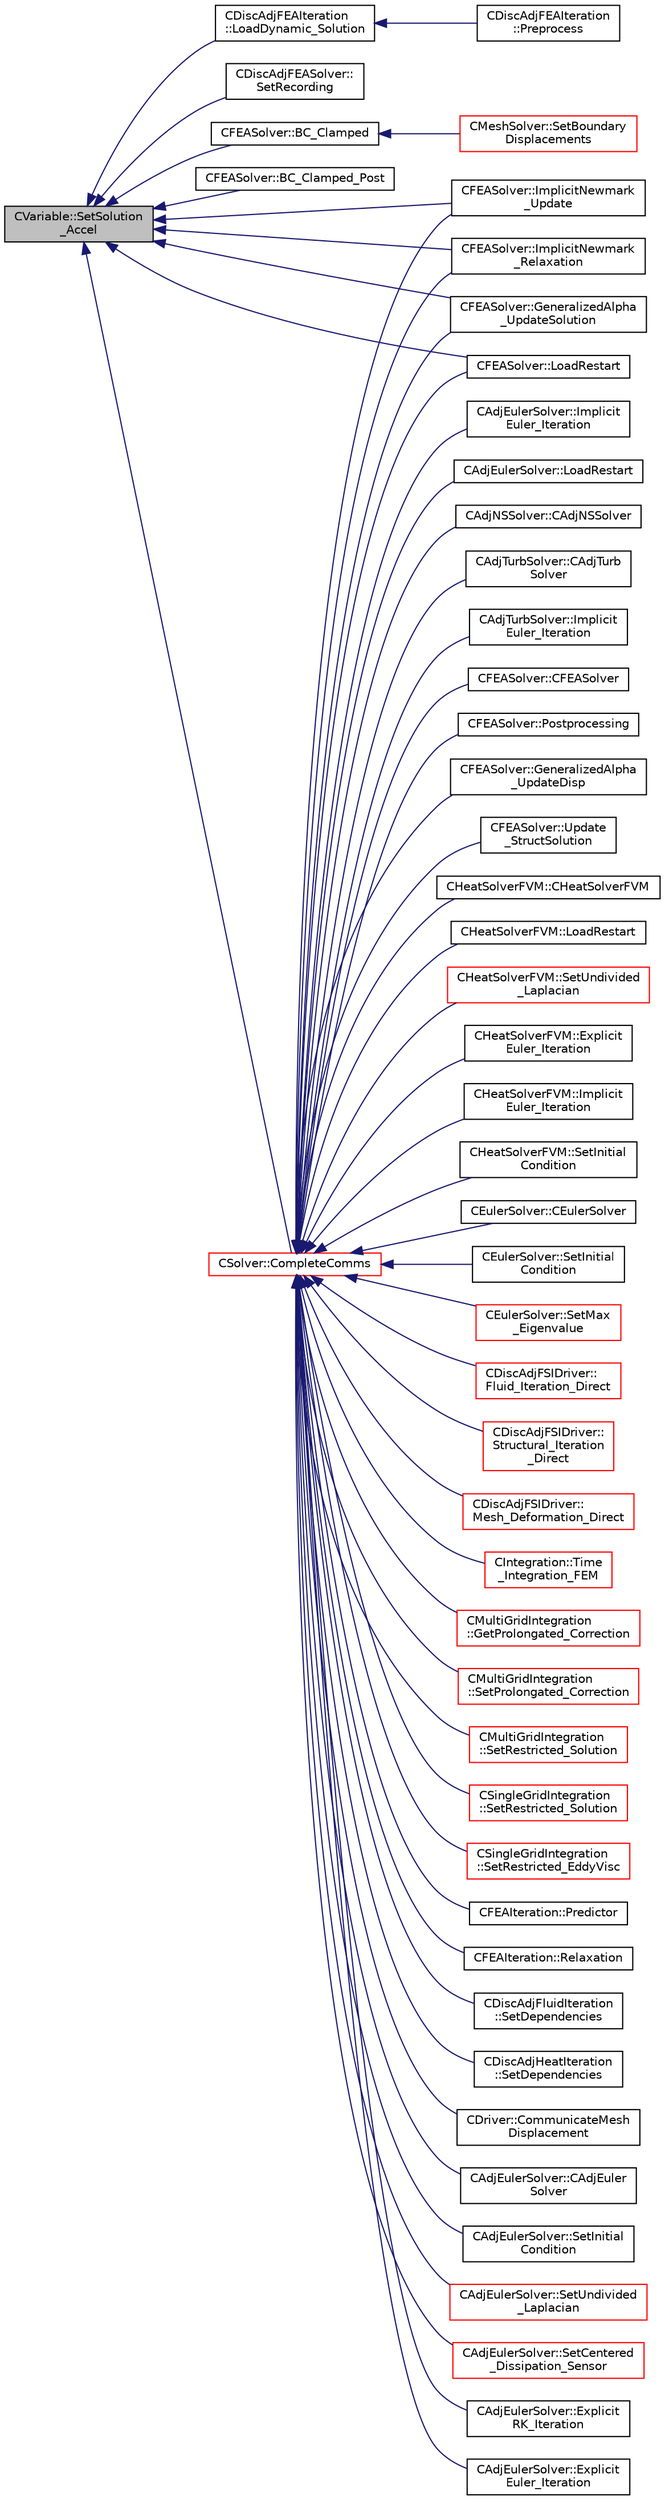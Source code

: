 digraph "CVariable::SetSolution_Accel"
{
  edge [fontname="Helvetica",fontsize="10",labelfontname="Helvetica",labelfontsize="10"];
  node [fontname="Helvetica",fontsize="10",shape=record];
  rankdir="LR";
  Node5953 [label="CVariable::SetSolution\l_Accel",height=0.2,width=0.4,color="black", fillcolor="grey75", style="filled", fontcolor="black"];
  Node5953 -> Node5954 [dir="back",color="midnightblue",fontsize="10",style="solid",fontname="Helvetica"];
  Node5954 [label="CDiscAdjFEAIteration\l::LoadDynamic_Solution",height=0.2,width=0.4,color="black", fillcolor="white", style="filled",URL="$class_c_disc_adj_f_e_a_iteration.html#a312063449cadd5734b05111d3f406577",tooltip="load solution for dynamic problems "];
  Node5954 -> Node5955 [dir="back",color="midnightblue",fontsize="10",style="solid",fontname="Helvetica"];
  Node5955 [label="CDiscAdjFEAIteration\l::Preprocess",height=0.2,width=0.4,color="black", fillcolor="white", style="filled",URL="$class_c_disc_adj_f_e_a_iteration.html#a170338be0d52837f3e0daccb283dde32",tooltip="Preprocessing to prepare for an iteration of the physics. "];
  Node5953 -> Node5956 [dir="back",color="midnightblue",fontsize="10",style="solid",fontname="Helvetica"];
  Node5956 [label="CDiscAdjFEASolver::\lSetRecording",height=0.2,width=0.4,color="black", fillcolor="white", style="filled",URL="$class_c_disc_adj_f_e_a_solver.html#a3aa3cdeeabde58197282da02e36247b5",tooltip="Prepare the solver for a new recording. "];
  Node5953 -> Node5957 [dir="back",color="midnightblue",fontsize="10",style="solid",fontname="Helvetica"];
  Node5957 [label="CFEASolver::BC_Clamped",height=0.2,width=0.4,color="black", fillcolor="white", style="filled",URL="$class_c_f_e_a_solver.html#a79c005fc44ebf1d5cccdd09009376219",tooltip="Clamped boundary conditions. "];
  Node5957 -> Node5958 [dir="back",color="midnightblue",fontsize="10",style="solid",fontname="Helvetica"];
  Node5958 [label="CMeshSolver::SetBoundary\lDisplacements",height=0.2,width=0.4,color="red", fillcolor="white", style="filled",URL="$class_c_mesh_solver.html#a8583f48eeef992c863a8e0595e87b70f",tooltip="Check the boundary vertex that are going to be moved. "];
  Node5953 -> Node5961 [dir="back",color="midnightblue",fontsize="10",style="solid",fontname="Helvetica"];
  Node5961 [label="CFEASolver::BC_Clamped_Post",height=0.2,width=0.4,color="black", fillcolor="white", style="filled",URL="$class_c_f_e_a_solver.html#af3dc47f1c2b2f057481279fe70475386",tooltip="Enforce the solution to be 0 in the clamped nodes - Avoids accumulation of numerical error..."];
  Node5953 -> Node5962 [dir="back",color="midnightblue",fontsize="10",style="solid",fontname="Helvetica"];
  Node5962 [label="CFEASolver::ImplicitNewmark\l_Update",height=0.2,width=0.4,color="black", fillcolor="white", style="filled",URL="$class_c_f_e_a_solver.html#ae2afb9595361d9ead55f76ae5d89df02",tooltip="Update the solution using an implicit Newmark solver. "];
  Node5953 -> Node5963 [dir="back",color="midnightblue",fontsize="10",style="solid",fontname="Helvetica"];
  Node5963 [label="CFEASolver::ImplicitNewmark\l_Relaxation",height=0.2,width=0.4,color="black", fillcolor="white", style="filled",URL="$class_c_f_e_a_solver.html#afc818eebdc8cd168090a1abd5764425f",tooltip="A virtual member. "];
  Node5953 -> Node5964 [dir="back",color="midnightblue",fontsize="10",style="solid",fontname="Helvetica"];
  Node5964 [label="CFEASolver::GeneralizedAlpha\l_UpdateSolution",height=0.2,width=0.4,color="black", fillcolor="white", style="filled",URL="$class_c_f_e_a_solver.html#ae2bac89cd2c2b5c052f21b1815ce0348",tooltip="Update the solution using an implicit Generalized Alpha solver. "];
  Node5953 -> Node5965 [dir="back",color="midnightblue",fontsize="10",style="solid",fontname="Helvetica"];
  Node5965 [label="CFEASolver::LoadRestart",height=0.2,width=0.4,color="black", fillcolor="white", style="filled",URL="$class_c_f_e_a_solver.html#a5f70ded742a6204f439628d029ac294a",tooltip="Load a solution from a restart file. "];
  Node5953 -> Node5966 [dir="back",color="midnightblue",fontsize="10",style="solid",fontname="Helvetica"];
  Node5966 [label="CSolver::CompleteComms",height=0.2,width=0.4,color="red", fillcolor="white", style="filled",URL="$class_c_solver.html#a8d3046ad54e177f0705a2bff99c1cf16",tooltip="Routine to complete the set of non-blocking communications launched by InitiateComms() and unpacking ..."];
  Node5966 -> Node5967 [dir="back",color="midnightblue",fontsize="10",style="solid",fontname="Helvetica"];
  Node5967 [label="CDiscAdjFSIDriver::\lFluid_Iteration_Direct",height=0.2,width=0.4,color="red", fillcolor="white", style="filled",URL="$class_c_disc_adj_f_s_i_driver.html#aade7f9d8b7f7f1ddccfdc62d3b1fdaa8",tooltip="Run a direct flow iteration. "];
  Node5966 -> Node5972 [dir="back",color="midnightblue",fontsize="10",style="solid",fontname="Helvetica"];
  Node5972 [label="CDiscAdjFSIDriver::\lStructural_Iteration\l_Direct",height=0.2,width=0.4,color="red", fillcolor="white", style="filled",URL="$class_c_disc_adj_f_s_i_driver.html#aef8192d6dd5451f1e496e9847c2c5c65",tooltip="Run a direct structural iteration. "];
  Node5966 -> Node5973 [dir="back",color="midnightblue",fontsize="10",style="solid",fontname="Helvetica"];
  Node5973 [label="CDiscAdjFSIDriver::\lMesh_Deformation_Direct",height=0.2,width=0.4,color="red", fillcolor="white", style="filled",URL="$class_c_disc_adj_f_s_i_driver.html#ad683500d6b3773af342165b1b18f5c59",tooltip="Run a direct mesh deformation. "];
  Node5966 -> Node5974 [dir="back",color="midnightblue",fontsize="10",style="solid",fontname="Helvetica"];
  Node5974 [label="CIntegration::Time\l_Integration_FEM",height=0.2,width=0.4,color="red", fillcolor="white", style="filled",URL="$class_c_integration.html#a4ac7acdec8fdf941a4efc90b3f82a68c",tooltip="Do the time integration (explicit or implicit) of the numerical system on a FEM framework. "];
  Node5966 -> Node5976 [dir="back",color="midnightblue",fontsize="10",style="solid",fontname="Helvetica"];
  Node5976 [label="CMultiGridIntegration\l::GetProlongated_Correction",height=0.2,width=0.4,color="red", fillcolor="white", style="filled",URL="$class_c_multi_grid_integration.html#a29bf9a6e27f43e6b71704d05105a648d",tooltip="Compute the fine grid correction from the coarse solution. "];
  Node5966 -> Node5979 [dir="back",color="midnightblue",fontsize="10",style="solid",fontname="Helvetica"];
  Node5979 [label="CMultiGridIntegration\l::SetProlongated_Correction",height=0.2,width=0.4,color="red", fillcolor="white", style="filled",URL="$class_c_multi_grid_integration.html#a5d0d450972f5c004596b3f0abdae3015",tooltip="Set the value of the corrected fine grid solution. "];
  Node5966 -> Node5980 [dir="back",color="midnightblue",fontsize="10",style="solid",fontname="Helvetica"];
  Node5980 [label="CMultiGridIntegration\l::SetRestricted_Solution",height=0.2,width=0.4,color="red", fillcolor="white", style="filled",URL="$class_c_multi_grid_integration.html#a57c0f097c58c1d36ef8156b91350fd60",tooltip="Restrict solution from fine grid to a coarse grid. "];
  Node5966 -> Node5981 [dir="back",color="midnightblue",fontsize="10",style="solid",fontname="Helvetica"];
  Node5981 [label="CSingleGridIntegration\l::SetRestricted_Solution",height=0.2,width=0.4,color="red", fillcolor="white", style="filled",URL="$class_c_single_grid_integration.html#a035bbc4f261b680a4a651aa0af69437b",tooltip="Restrict solution from fine grid to a coarse grid. "];
  Node5966 -> Node5983 [dir="back",color="midnightblue",fontsize="10",style="solid",fontname="Helvetica"];
  Node5983 [label="CSingleGridIntegration\l::SetRestricted_EddyVisc",height=0.2,width=0.4,color="red", fillcolor="white", style="filled",URL="$class_c_single_grid_integration.html#ae875067fdaf103c36391ea21343e1731",tooltip="Restrict solution from fine grid to a coarse grid. "];
  Node5966 -> Node5984 [dir="back",color="midnightblue",fontsize="10",style="solid",fontname="Helvetica"];
  Node5984 [label="CFEAIteration::Predictor",height=0.2,width=0.4,color="black", fillcolor="white", style="filled",URL="$class_c_f_e_a_iteration.html#a00a378c1b0d9b95b250e208bcf1f420e",tooltip="Predictor. "];
  Node5966 -> Node5985 [dir="back",color="midnightblue",fontsize="10",style="solid",fontname="Helvetica"];
  Node5985 [label="CFEAIteration::Relaxation",height=0.2,width=0.4,color="black", fillcolor="white", style="filled",URL="$class_c_f_e_a_iteration.html#a840bd377c7050c57cb5f81799669b59f",tooltip="Relaxation. "];
  Node5966 -> Node5986 [dir="back",color="midnightblue",fontsize="10",style="solid",fontname="Helvetica"];
  Node5986 [label="CDiscAdjFluidIteration\l::SetDependencies",height=0.2,width=0.4,color="black", fillcolor="white", style="filled",URL="$class_c_disc_adj_fluid_iteration.html#aad302b77466b001d380ca8766ba8d85c",tooltip="Compute necessary variables that depend on the conservative variables or the mesh node positions (e..."];
  Node5966 -> Node5987 [dir="back",color="midnightblue",fontsize="10",style="solid",fontname="Helvetica"];
  Node5987 [label="CDiscAdjHeatIteration\l::SetDependencies",height=0.2,width=0.4,color="black", fillcolor="white", style="filled",URL="$class_c_disc_adj_heat_iteration.html#a8098b35364d0a2a7b1fa31850714e359",tooltip="Compute necessary variables that depend on the conservative variables or the mesh node positions (e..."];
  Node5966 -> Node5988 [dir="back",color="midnightblue",fontsize="10",style="solid",fontname="Helvetica"];
  Node5988 [label="CDriver::CommunicateMesh\lDisplacement",height=0.2,width=0.4,color="black", fillcolor="white", style="filled",URL="$class_c_driver.html#ab7774dbeec50826a830714585aa45740",tooltip="Communicate the boundary mesh displacements in a python call. "];
  Node5966 -> Node5989 [dir="back",color="midnightblue",fontsize="10",style="solid",fontname="Helvetica"];
  Node5989 [label="CAdjEulerSolver::CAdjEuler\lSolver",height=0.2,width=0.4,color="black", fillcolor="white", style="filled",URL="$class_c_adj_euler_solver.html#a0a739888df9436d4707665d152a7af1a"];
  Node5966 -> Node5990 [dir="back",color="midnightblue",fontsize="10",style="solid",fontname="Helvetica"];
  Node5990 [label="CAdjEulerSolver::SetInitial\lCondition",height=0.2,width=0.4,color="black", fillcolor="white", style="filled",URL="$class_c_adj_euler_solver.html#a9b83036ab8c37a1b24350704dcfeaeb3",tooltip="Set the initial condition for the Euler Equations. "];
  Node5966 -> Node5991 [dir="back",color="midnightblue",fontsize="10",style="solid",fontname="Helvetica"];
  Node5991 [label="CAdjEulerSolver::SetUndivided\l_Laplacian",height=0.2,width=0.4,color="red", fillcolor="white", style="filled",URL="$class_c_adj_euler_solver.html#a1872318f659d74b4e12d669095ee57b5",tooltip="Compute the undivided laplacian for the adjoint solution. "];
  Node5966 -> Node5994 [dir="back",color="midnightblue",fontsize="10",style="solid",fontname="Helvetica"];
  Node5994 [label="CAdjEulerSolver::SetCentered\l_Dissipation_Sensor",height=0.2,width=0.4,color="red", fillcolor="white", style="filled",URL="$class_c_adj_euler_solver.html#af1b72ed76900f821d2f51942cb4252db",tooltip="Compute the sensor for higher order dissipation control in rotating problems. "];
  Node5966 -> Node5995 [dir="back",color="midnightblue",fontsize="10",style="solid",fontname="Helvetica"];
  Node5995 [label="CAdjEulerSolver::Explicit\lRK_Iteration",height=0.2,width=0.4,color="black", fillcolor="white", style="filled",URL="$class_c_adj_euler_solver.html#a83de159f4bd062c776f07d087414a9cf",tooltip="Update the solution using a Runge-Kutta strategy. "];
  Node5966 -> Node5996 [dir="back",color="midnightblue",fontsize="10",style="solid",fontname="Helvetica"];
  Node5996 [label="CAdjEulerSolver::Explicit\lEuler_Iteration",height=0.2,width=0.4,color="black", fillcolor="white", style="filled",URL="$class_c_adj_euler_solver.html#a2863f1ed56105b595204ac31b3dab66b",tooltip="Update the solution using a explicit Euler scheme. "];
  Node5966 -> Node5997 [dir="back",color="midnightblue",fontsize="10",style="solid",fontname="Helvetica"];
  Node5997 [label="CAdjEulerSolver::Implicit\lEuler_Iteration",height=0.2,width=0.4,color="black", fillcolor="white", style="filled",URL="$class_c_adj_euler_solver.html#af64f459bce9498b1d19d8a645d0bc2c3",tooltip="Update the solution using an implicit solver. "];
  Node5966 -> Node5998 [dir="back",color="midnightblue",fontsize="10",style="solid",fontname="Helvetica"];
  Node5998 [label="CAdjEulerSolver::LoadRestart",height=0.2,width=0.4,color="black", fillcolor="white", style="filled",URL="$class_c_adj_euler_solver.html#acaf1ae2d6c07b492ab1eeca389881731",tooltip="Load a solution from a restart file. "];
  Node5966 -> Node5999 [dir="back",color="midnightblue",fontsize="10",style="solid",fontname="Helvetica"];
  Node5999 [label="CAdjNSSolver::CAdjNSSolver",height=0.2,width=0.4,color="black", fillcolor="white", style="filled",URL="$class_c_adj_n_s_solver.html#a323f1dc7c0b9fe00d1911eeeea365d46"];
  Node5966 -> Node6000 [dir="back",color="midnightblue",fontsize="10",style="solid",fontname="Helvetica"];
  Node6000 [label="CAdjTurbSolver::CAdjTurb\lSolver",height=0.2,width=0.4,color="black", fillcolor="white", style="filled",URL="$class_c_adj_turb_solver.html#a621bdae0b081f25a67425cc037cd90a2"];
  Node5966 -> Node6001 [dir="back",color="midnightblue",fontsize="10",style="solid",fontname="Helvetica"];
  Node6001 [label="CAdjTurbSolver::Implicit\lEuler_Iteration",height=0.2,width=0.4,color="black", fillcolor="white", style="filled",URL="$class_c_adj_turb_solver.html#a2c2657818c6ecfb7984c70bf079accd3",tooltip="Update the solution using an implicit solver. "];
  Node5966 -> Node6002 [dir="back",color="midnightblue",fontsize="10",style="solid",fontname="Helvetica"];
  Node6002 [label="CFEASolver::CFEASolver",height=0.2,width=0.4,color="black", fillcolor="white", style="filled",URL="$class_c_f_e_a_solver.html#a1d4c7d17d9c7143d3079fc78fae1599d"];
  Node5966 -> Node6003 [dir="back",color="midnightblue",fontsize="10",style="solid",fontname="Helvetica"];
  Node6003 [label="CFEASolver::Postprocessing",height=0.2,width=0.4,color="black", fillcolor="white", style="filled",URL="$class_c_f_e_a_solver.html#a582bf776db03d18a985936fff4c16644",tooltip="Postprocessing. "];
  Node5966 -> Node5962 [dir="back",color="midnightblue",fontsize="10",style="solid",fontname="Helvetica"];
  Node5966 -> Node5963 [dir="back",color="midnightblue",fontsize="10",style="solid",fontname="Helvetica"];
  Node5966 -> Node6004 [dir="back",color="midnightblue",fontsize="10",style="solid",fontname="Helvetica"];
  Node6004 [label="CFEASolver::GeneralizedAlpha\l_UpdateDisp",height=0.2,width=0.4,color="black", fillcolor="white", style="filled",URL="$class_c_f_e_a_solver.html#afe622d2f1e07a01baeaebc52cb7fcd45",tooltip="Update the solution using an implicit Generalized Alpha solver. "];
  Node5966 -> Node5964 [dir="back",color="midnightblue",fontsize="10",style="solid",fontname="Helvetica"];
  Node5966 -> Node6005 [dir="back",color="midnightblue",fontsize="10",style="solid",fontname="Helvetica"];
  Node6005 [label="CFEASolver::Update\l_StructSolution",height=0.2,width=0.4,color="black", fillcolor="white", style="filled",URL="$class_c_f_e_a_solver.html#a564968575d62fc76612e8be5804652bd",tooltip="Aitken&#39;s relaxation of the solution. "];
  Node5966 -> Node5965 [dir="back",color="midnightblue",fontsize="10",style="solid",fontname="Helvetica"];
  Node5966 -> Node6006 [dir="back",color="midnightblue",fontsize="10",style="solid",fontname="Helvetica"];
  Node6006 [label="CHeatSolverFVM::CHeatSolverFVM",height=0.2,width=0.4,color="black", fillcolor="white", style="filled",URL="$class_c_heat_solver_f_v_m.html#a42af03c3f465c905fbc3ecbee398f5be",tooltip="Constructor of the class. "];
  Node5966 -> Node6007 [dir="back",color="midnightblue",fontsize="10",style="solid",fontname="Helvetica"];
  Node6007 [label="CHeatSolverFVM::LoadRestart",height=0.2,width=0.4,color="black", fillcolor="white", style="filled",URL="$class_c_heat_solver_f_v_m.html#a206fdd2ca3b6c1a050945a07dc38bd80",tooltip="Load a solution from a restart file. "];
  Node5966 -> Node6008 [dir="back",color="midnightblue",fontsize="10",style="solid",fontname="Helvetica"];
  Node6008 [label="CHeatSolverFVM::SetUndivided\l_Laplacian",height=0.2,width=0.4,color="red", fillcolor="white", style="filled",URL="$class_c_heat_solver_f_v_m.html#a62fe1f80d82f024d872943869e2fef83",tooltip="Compute the undivided laplacian for the solution. "];
  Node5966 -> Node6010 [dir="back",color="midnightblue",fontsize="10",style="solid",fontname="Helvetica"];
  Node6010 [label="CHeatSolverFVM::Explicit\lEuler_Iteration",height=0.2,width=0.4,color="black", fillcolor="white", style="filled",URL="$class_c_heat_solver_f_v_m.html#ac72e3e231d74967d368bf1cb7345535a",tooltip="Update the solution using an explicit solver. "];
  Node5966 -> Node6011 [dir="back",color="midnightblue",fontsize="10",style="solid",fontname="Helvetica"];
  Node6011 [label="CHeatSolverFVM::Implicit\lEuler_Iteration",height=0.2,width=0.4,color="black", fillcolor="white", style="filled",URL="$class_c_heat_solver_f_v_m.html#a604f660ae9da06eae59363f83a98843e",tooltip="Update the solution using an implicit solver. "];
  Node5966 -> Node6012 [dir="back",color="midnightblue",fontsize="10",style="solid",fontname="Helvetica"];
  Node6012 [label="CHeatSolverFVM::SetInitial\lCondition",height=0.2,width=0.4,color="black", fillcolor="white", style="filled",URL="$class_c_heat_solver_f_v_m.html#ad7abcac73bd5dbcaea0bb053a24fd571",tooltip="Set the initial condition for the FEM structural problem. "];
  Node5966 -> Node6013 [dir="back",color="midnightblue",fontsize="10",style="solid",fontname="Helvetica"];
  Node6013 [label="CEulerSolver::CEulerSolver",height=0.2,width=0.4,color="black", fillcolor="white", style="filled",URL="$class_c_euler_solver.html#ae1e74218b4e943111b100d7ddcbd4db9"];
  Node5966 -> Node6014 [dir="back",color="midnightblue",fontsize="10",style="solid",fontname="Helvetica"];
  Node6014 [label="CEulerSolver::SetInitial\lCondition",height=0.2,width=0.4,color="black", fillcolor="white", style="filled",URL="$class_c_euler_solver.html#acd432e102632a115b8a1821f58b21340",tooltip="Set the initial condition for the Euler Equations. "];
  Node5966 -> Node6015 [dir="back",color="midnightblue",fontsize="10",style="solid",fontname="Helvetica"];
  Node6015 [label="CEulerSolver::SetMax\l_Eigenvalue",height=0.2,width=0.4,color="red", fillcolor="white", style="filled",URL="$class_c_euler_solver.html#a76f7fdf349ae41c6f0cf4df82b571fb1",tooltip="Compute the max eigenvalue. "];
}

